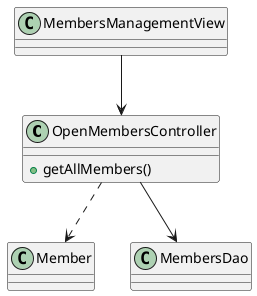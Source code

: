 @startuml
	class OpenMembersController {
	+getAllMembers()
	}

	OpenMembersController ..> Member
	OpenMembersController --> MembersDao
	MembersManagementView --> OpenMembersController
@enduml
